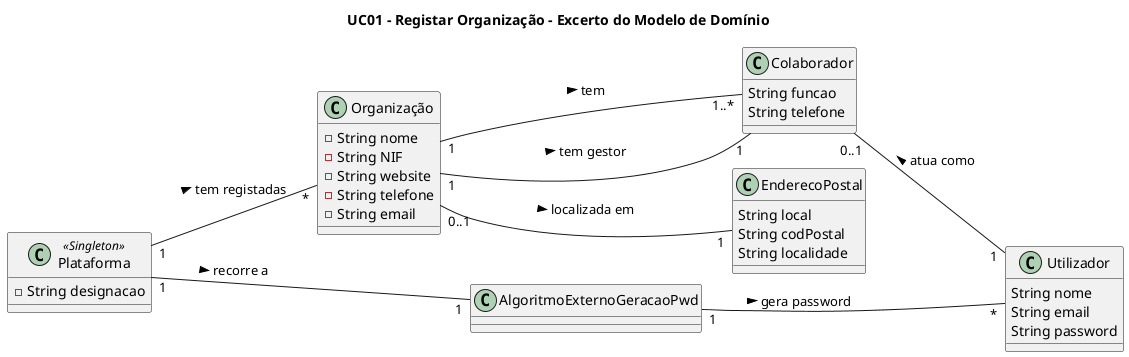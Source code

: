 @startuml

title UC01 - Registar Organização - Excerto do Modelo de Domínio

left to right direction

class Plataforma <<Singleton>> {
    -String designacao
}

class Organização {
    -String nome
    -String NIF
    -String website
    -String telefone
    -String email
}

class Colaborador {
    String funcao
    String telefone
}

class EnderecoPostal {
    String local
    String codPostal
    String localidade
}

class Utilizador {
    String nome
    String email
    String password
}

class AlgoritmoExternoGeracaoPwd {
}

Plataforma "1"--"*" Organização : tem registadas >
Plataforma "1"--"1" AlgoritmoExternoGeracaoPwd : recorre a >
AlgoritmoExternoGeracaoPwd "1"--"*" Utilizador : gera password >
Organização "1"--"1..*" Colaborador : tem >
Organização "1"--"1" Colaborador : tem gestor >
Organização "0..1"--"1" EnderecoPostal : localizada em >
Colaborador "0..1"--"1" Utilizador : atua como <

@enduml